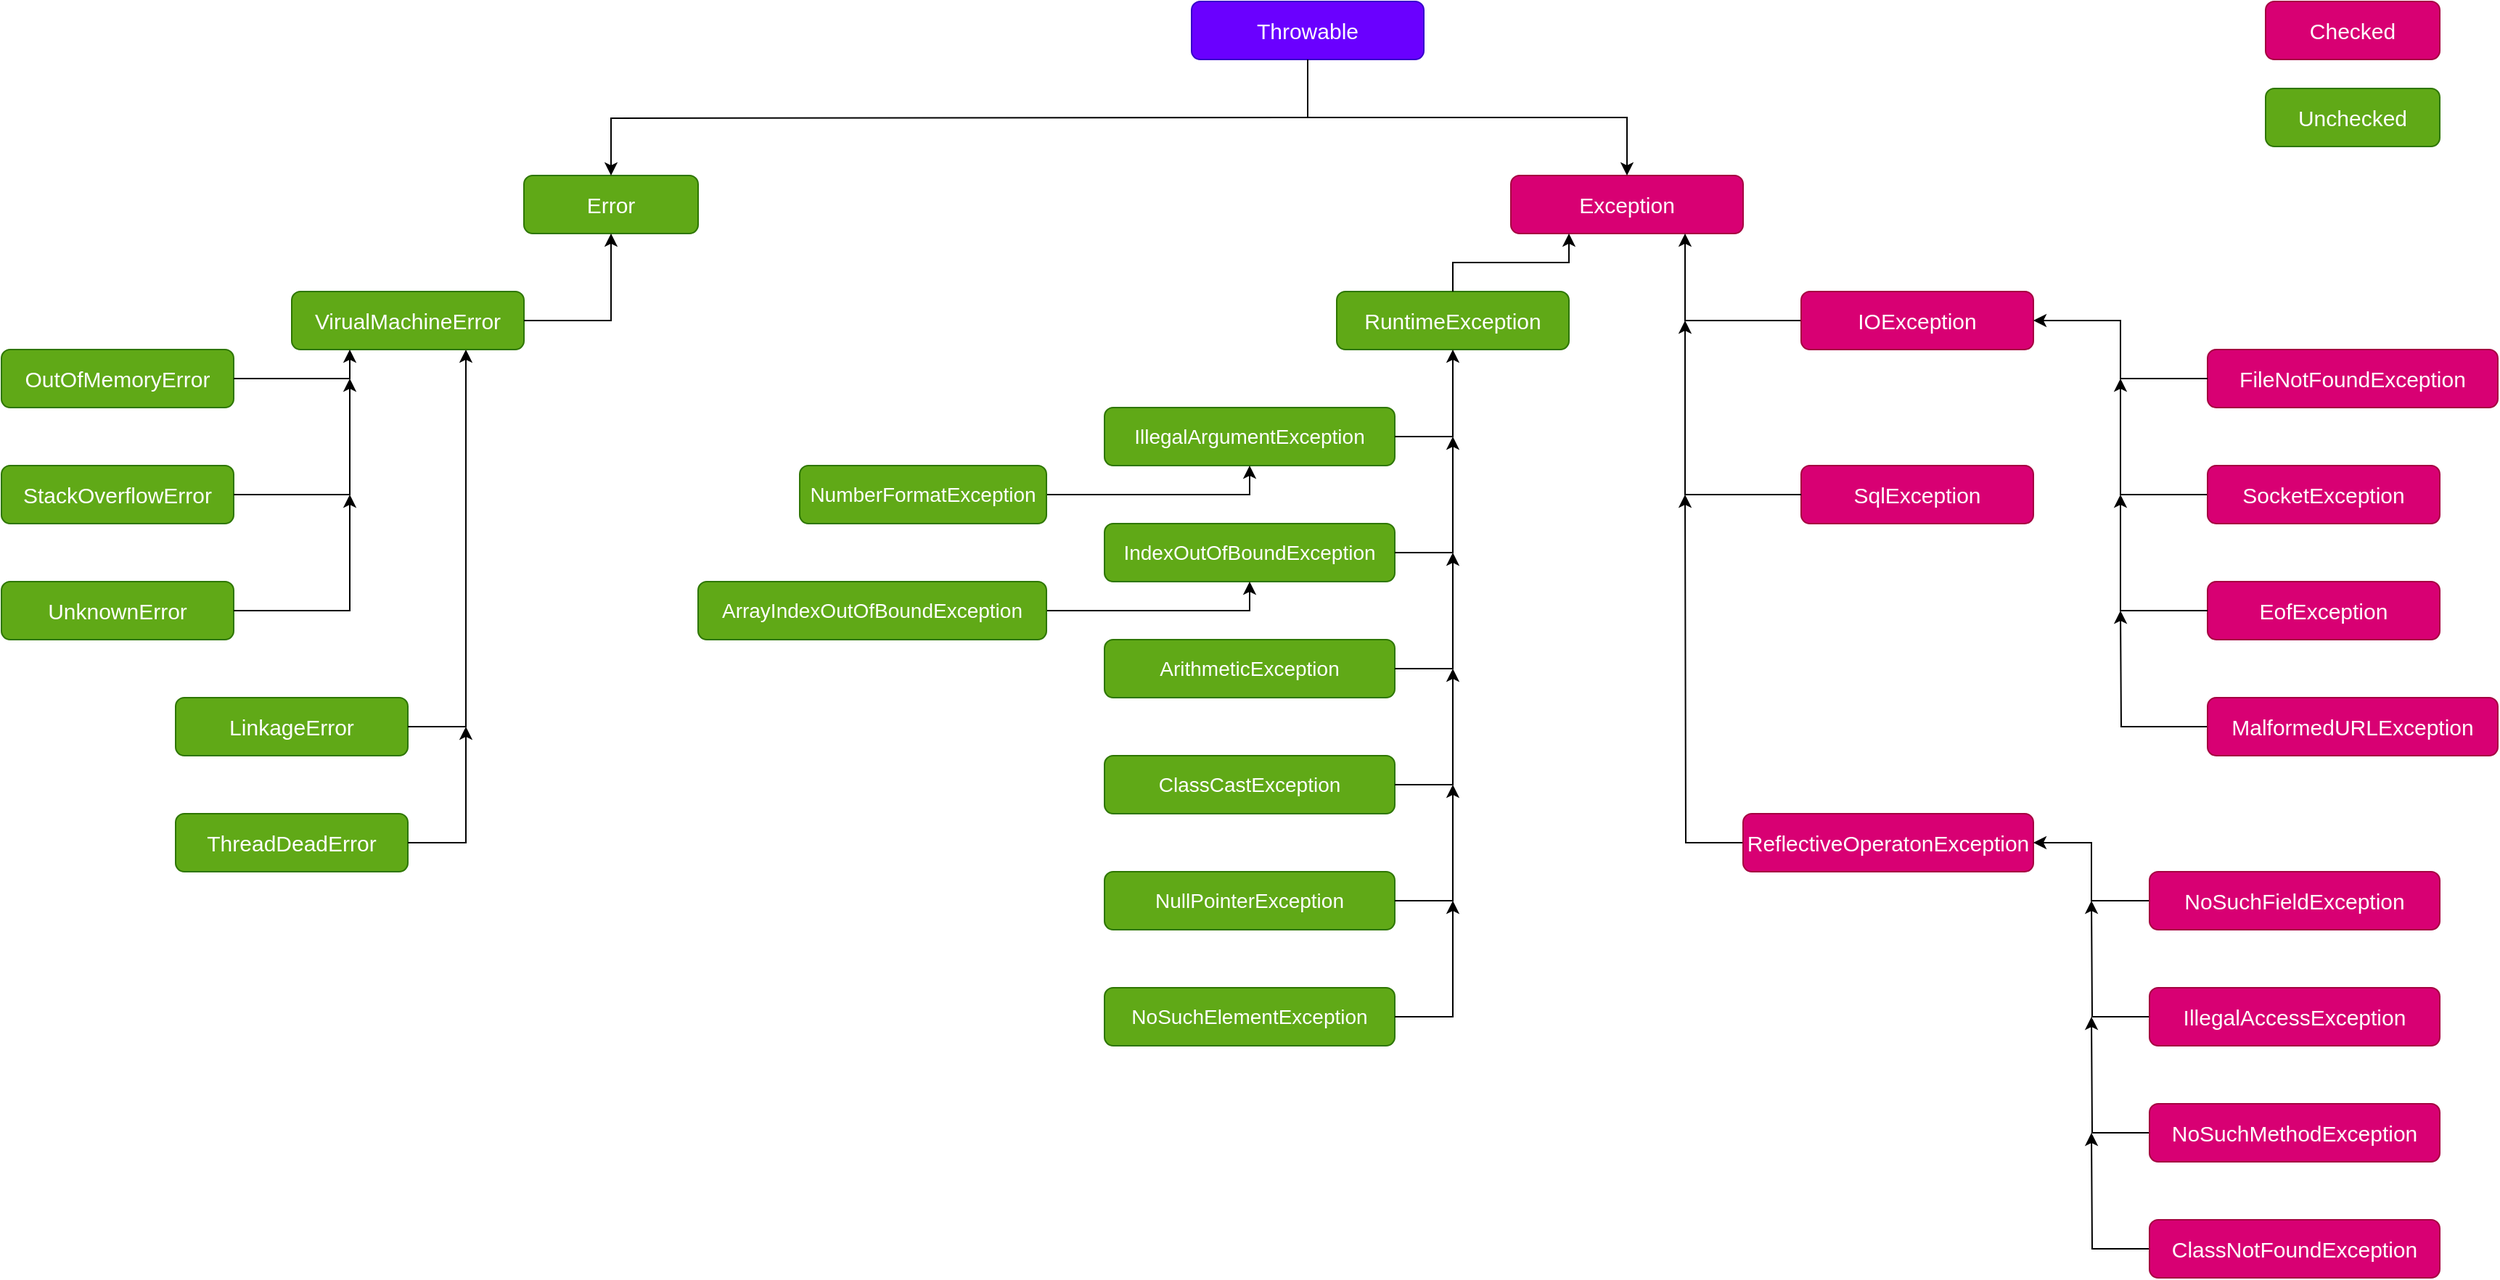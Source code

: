 <mxfile version="24.0.4" type="device">
  <diagram id="23iRSUPoRavnBvh4doch" name="Page-1">
    <mxGraphModel dx="1974" dy="669" grid="1" gridSize="10" guides="1" tooltips="1" connect="1" arrows="1" fold="1" page="1" pageScale="1" pageWidth="827" pageHeight="1169" math="0" shadow="0">
      <root>
        <mxCell id="0" />
        <mxCell id="1" parent="0" />
        <mxCell id="2HoKhNwtnJIrlUgpouuL-1" value="&lt;font style=&quot;font-size: 15px;&quot;&gt;Throwable&lt;/font&gt;" style="rounded=1;whiteSpace=wrap;html=1;fillColor=#6a00ff;strokeColor=#3700CC;fontColor=#ffffff;" vertex="1" parent="1">
          <mxGeometry x="260" y="40" width="160" height="40" as="geometry" />
        </mxCell>
        <mxCell id="2HoKhNwtnJIrlUgpouuL-2" value="&lt;font style=&quot;font-size: 15px;&quot;&gt;Exception&lt;/font&gt;" style="rounded=1;whiteSpace=wrap;html=1;fillColor=#d80073;strokeColor=#A50040;fontColor=#ffffff;" vertex="1" parent="1">
          <mxGeometry x="480" y="160" width="160" height="40" as="geometry" />
        </mxCell>
        <mxCell id="2HoKhNwtnJIrlUgpouuL-3" value="&lt;span style=&quot;font-size: 15px;&quot;&gt;Unchecked&lt;/span&gt;" style="rounded=1;whiteSpace=wrap;html=1;fillColor=#60a917;strokeColor=#2D7600;fontColor=#ffffff;" vertex="1" parent="1">
          <mxGeometry x="1000" y="100" width="120" height="40" as="geometry" />
        </mxCell>
        <mxCell id="2HoKhNwtnJIrlUgpouuL-4" value="&lt;span style=&quot;font-size: 15px;&quot;&gt;Checked&lt;/span&gt;" style="rounded=1;whiteSpace=wrap;html=1;fillColor=#d80073;strokeColor=#A50040;fontColor=#ffffff;" vertex="1" parent="1">
          <mxGeometry x="1000" y="40" width="120" height="40" as="geometry" />
        </mxCell>
        <mxCell id="2HoKhNwtnJIrlUgpouuL-5" value="" style="endArrow=classic;html=1;rounded=0;exitX=0.5;exitY=1;exitDx=0;exitDy=0;edgeStyle=orthogonalEdgeStyle;" edge="1" parent="1" source="2HoKhNwtnJIrlUgpouuL-1" target="2HoKhNwtnJIrlUgpouuL-2">
          <mxGeometry width="50" height="50" relative="1" as="geometry">
            <mxPoint x="390" y="310" as="sourcePoint" />
            <mxPoint x="440" y="260" as="targetPoint" />
          </mxGeometry>
        </mxCell>
        <mxCell id="2HoKhNwtnJIrlUgpouuL-6" value="&lt;font style=&quot;font-size: 15px;&quot;&gt;RuntimeException&lt;/font&gt;" style="rounded=1;whiteSpace=wrap;html=1;fillColor=#60a917;strokeColor=#2D7600;fontColor=#ffffff;" vertex="1" parent="1">
          <mxGeometry x="360" y="240" width="160" height="40" as="geometry" />
        </mxCell>
        <mxCell id="2HoKhNwtnJIrlUgpouuL-7" value="&lt;span style=&quot;font-size: 15px;&quot;&gt;Error&lt;/span&gt;" style="rounded=1;whiteSpace=wrap;html=1;fillColor=#60a917;strokeColor=#2D7600;fontColor=#ffffff;" vertex="1" parent="1">
          <mxGeometry x="-200" y="160" width="120" height="40" as="geometry" />
        </mxCell>
        <mxCell id="2HoKhNwtnJIrlUgpouuL-8" value="" style="endArrow=classic;html=1;rounded=0;edgeStyle=orthogonalEdgeStyle;entryX=0.5;entryY=0;entryDx=0;entryDy=0;" edge="1" parent="1" target="2HoKhNwtnJIrlUgpouuL-7">
          <mxGeometry width="50" height="50" relative="1" as="geometry">
            <mxPoint x="340" y="120" as="sourcePoint" />
            <mxPoint x="590" y="170" as="targetPoint" />
          </mxGeometry>
        </mxCell>
        <mxCell id="2HoKhNwtnJIrlUgpouuL-9" value="&lt;span style=&quot;font-size: 15px;&quot;&gt;OutOfMemoryError&lt;/span&gt;" style="rounded=1;whiteSpace=wrap;html=1;fillColor=#60a917;strokeColor=#2D7600;fontColor=#ffffff;" vertex="1" parent="1">
          <mxGeometry x="-560" y="280" width="160" height="40" as="geometry" />
        </mxCell>
        <mxCell id="2HoKhNwtnJIrlUgpouuL-11" value="&lt;span style=&quot;font-size: 15px;&quot;&gt;StackOverflowError&lt;/span&gt;" style="rounded=1;whiteSpace=wrap;html=1;fillColor=#60a917;strokeColor=#2D7600;fontColor=#ffffff;" vertex="1" parent="1">
          <mxGeometry x="-560" y="360" width="160" height="40" as="geometry" />
        </mxCell>
        <mxCell id="2HoKhNwtnJIrlUgpouuL-12" value="&lt;span style=&quot;font-size: 15px;&quot;&gt;LinkageError&lt;/span&gt;" style="rounded=1;whiteSpace=wrap;html=1;fillColor=#60a917;strokeColor=#2D7600;fontColor=#ffffff;" vertex="1" parent="1">
          <mxGeometry x="-440" y="520" width="160" height="40" as="geometry" />
        </mxCell>
        <mxCell id="2HoKhNwtnJIrlUgpouuL-13" value="" style="endArrow=classic;html=1;rounded=0;exitX=1;exitY=0.5;exitDx=0;exitDy=0;" edge="1" parent="1" source="2HoKhNwtnJIrlUgpouuL-11">
          <mxGeometry width="50" height="50" relative="1" as="geometry">
            <mxPoint x="-110" y="270" as="sourcePoint" />
            <mxPoint x="-320" y="300" as="targetPoint" />
            <Array as="points">
              <mxPoint x="-320" y="380" />
            </Array>
          </mxGeometry>
        </mxCell>
        <mxCell id="2HoKhNwtnJIrlUgpouuL-15" value="" style="endArrow=classic;html=1;rounded=0;entryX=0.75;entryY=1;entryDx=0;entryDy=0;exitX=1;exitY=0.5;exitDx=0;exitDy=0;" edge="1" parent="1" source="2HoKhNwtnJIrlUgpouuL-12" target="2HoKhNwtnJIrlUgpouuL-46">
          <mxGeometry width="50" height="50" relative="1" as="geometry">
            <mxPoint x="-240" y="540" as="sourcePoint" />
            <mxPoint x="-140" y="260" as="targetPoint" />
            <Array as="points">
              <mxPoint x="-240" y="540" />
              <mxPoint x="-240" y="440" />
            </Array>
          </mxGeometry>
        </mxCell>
        <mxCell id="2HoKhNwtnJIrlUgpouuL-16" value="" style="endArrow=classic;html=1;rounded=0;exitX=0.5;exitY=0;exitDx=0;exitDy=0;entryX=0.25;entryY=1;entryDx=0;entryDy=0;" edge="1" parent="1" source="2HoKhNwtnJIrlUgpouuL-6" target="2HoKhNwtnJIrlUgpouuL-2">
          <mxGeometry width="50" height="50" relative="1" as="geometry">
            <mxPoint x="440" y="300" as="sourcePoint" />
            <mxPoint x="490" y="250" as="targetPoint" />
            <Array as="points">
              <mxPoint x="440" y="220" />
              <mxPoint x="520" y="220" />
            </Array>
          </mxGeometry>
        </mxCell>
        <mxCell id="2HoKhNwtnJIrlUgpouuL-17" value="&lt;font style=&quot;font-size: 14px;&quot;&gt;IllegalArgumentException&lt;/font&gt;" style="rounded=1;whiteSpace=wrap;html=1;fillColor=#60a917;strokeColor=#2D7600;fontColor=#ffffff;" vertex="1" parent="1">
          <mxGeometry x="200" y="320" width="200" height="40" as="geometry" />
        </mxCell>
        <mxCell id="2HoKhNwtnJIrlUgpouuL-18" value="" style="endArrow=classic;html=1;rounded=0;entryX=0.5;entryY=1;entryDx=0;entryDy=0;exitX=1;exitY=0.5;exitDx=0;exitDy=0;" edge="1" parent="1" source="2HoKhNwtnJIrlUgpouuL-17" target="2HoKhNwtnJIrlUgpouuL-6">
          <mxGeometry width="50" height="50" relative="1" as="geometry">
            <mxPoint x="500" y="340" as="sourcePoint" />
            <mxPoint x="500" y="280" as="targetPoint" />
            <Array as="points">
              <mxPoint x="440" y="340" />
            </Array>
          </mxGeometry>
        </mxCell>
        <mxCell id="2HoKhNwtnJIrlUgpouuL-19" value="&lt;font style=&quot;font-size: 14px;&quot;&gt;IndexOutOfBoundException&lt;/font&gt;" style="rounded=1;whiteSpace=wrap;html=1;fillColor=#60a917;strokeColor=#2D7600;fontColor=#ffffff;" vertex="1" parent="1">
          <mxGeometry x="200" y="400" width="200" height="40" as="geometry" />
        </mxCell>
        <mxCell id="2HoKhNwtnJIrlUgpouuL-20" value="" style="endArrow=classic;html=1;rounded=0;exitX=1;exitY=0.5;exitDx=0;exitDy=0;" edge="1" parent="1" source="2HoKhNwtnJIrlUgpouuL-19">
          <mxGeometry width="50" height="50" relative="1" as="geometry">
            <mxPoint x="360" y="300" as="sourcePoint" />
            <mxPoint x="440" y="340" as="targetPoint" />
            <Array as="points">
              <mxPoint x="440" y="420" />
            </Array>
          </mxGeometry>
        </mxCell>
        <mxCell id="2HoKhNwtnJIrlUgpouuL-22" value="&lt;font style=&quot;font-size: 14px;&quot;&gt;ArithmeticException&lt;/font&gt;" style="rounded=1;whiteSpace=wrap;html=1;fillColor=#60a917;strokeColor=#2D7600;fontColor=#ffffff;" vertex="1" parent="1">
          <mxGeometry x="200" y="480" width="200" height="40" as="geometry" />
        </mxCell>
        <mxCell id="2HoKhNwtnJIrlUgpouuL-24" value="" style="edgeStyle=orthogonalEdgeStyle;rounded=0;orthogonalLoop=1;jettySize=auto;html=1;entryX=0.5;entryY=1;entryDx=0;entryDy=0;" edge="1" parent="1" source="2HoKhNwtnJIrlUgpouuL-23" target="2HoKhNwtnJIrlUgpouuL-17">
          <mxGeometry relative="1" as="geometry" />
        </mxCell>
        <mxCell id="2HoKhNwtnJIrlUgpouuL-23" value="&lt;font style=&quot;font-size: 14px;&quot;&gt;NumberFormatException&lt;/font&gt;" style="rounded=1;whiteSpace=wrap;html=1;fillColor=#60a917;strokeColor=#2D7600;fontColor=#ffffff;" vertex="1" parent="1">
          <mxGeometry x="-10" y="360" width="170" height="40" as="geometry" />
        </mxCell>
        <mxCell id="2HoKhNwtnJIrlUgpouuL-26" value="" style="edgeStyle=orthogonalEdgeStyle;rounded=0;orthogonalLoop=1;jettySize=auto;html=1;entryX=0.5;entryY=1;entryDx=0;entryDy=0;" edge="1" parent="1" source="2HoKhNwtnJIrlUgpouuL-25" target="2HoKhNwtnJIrlUgpouuL-19">
          <mxGeometry relative="1" as="geometry" />
        </mxCell>
        <mxCell id="2HoKhNwtnJIrlUgpouuL-25" value="&lt;font style=&quot;font-size: 14px;&quot;&gt;ArrayIndexOutOfBoundException&lt;/font&gt;" style="rounded=1;whiteSpace=wrap;html=1;fillColor=#60a917;strokeColor=#2D7600;fontColor=#ffffff;" vertex="1" parent="1">
          <mxGeometry x="-80" y="440" width="240" height="40" as="geometry" />
        </mxCell>
        <mxCell id="2HoKhNwtnJIrlUgpouuL-27" value="" style="endArrow=classic;html=1;rounded=0;exitX=1;exitY=0.5;exitDx=0;exitDy=0;" edge="1" parent="1" source="2HoKhNwtnJIrlUgpouuL-22">
          <mxGeometry width="50" height="50" relative="1" as="geometry">
            <mxPoint x="410" y="430" as="sourcePoint" />
            <mxPoint x="440" y="420" as="targetPoint" />
            <Array as="points">
              <mxPoint x="440" y="500" />
            </Array>
          </mxGeometry>
        </mxCell>
        <mxCell id="2HoKhNwtnJIrlUgpouuL-29" value="" style="edgeStyle=orthogonalEdgeStyle;rounded=0;orthogonalLoop=1;jettySize=auto;html=1;entryX=0.75;entryY=1;entryDx=0;entryDy=0;" edge="1" parent="1" source="2HoKhNwtnJIrlUgpouuL-28" target="2HoKhNwtnJIrlUgpouuL-2">
          <mxGeometry relative="1" as="geometry" />
        </mxCell>
        <mxCell id="2HoKhNwtnJIrlUgpouuL-28" value="&lt;font style=&quot;font-size: 15px;&quot;&gt;IOException&lt;/font&gt;" style="rounded=1;whiteSpace=wrap;html=1;fillColor=#d80073;strokeColor=#A50040;fontColor=#ffffff;" vertex="1" parent="1">
          <mxGeometry x="680" y="240" width="160" height="40" as="geometry" />
        </mxCell>
        <mxCell id="2HoKhNwtnJIrlUgpouuL-30" value="&lt;font style=&quot;font-size: 15px;&quot;&gt;FileNotFoundException&lt;/font&gt;" style="rounded=1;whiteSpace=wrap;html=1;fillColor=#d80073;strokeColor=#A50040;fontColor=#ffffff;" vertex="1" parent="1">
          <mxGeometry x="960" y="280" width="200" height="40" as="geometry" />
        </mxCell>
        <mxCell id="2HoKhNwtnJIrlUgpouuL-31" value="" style="endArrow=classic;html=1;rounded=0;entryX=1;entryY=0.5;entryDx=0;entryDy=0;exitX=0;exitY=0.5;exitDx=0;exitDy=0;edgeStyle=orthogonalEdgeStyle;" edge="1" parent="1" source="2HoKhNwtnJIrlUgpouuL-30" target="2HoKhNwtnJIrlUgpouuL-28">
          <mxGeometry width="50" height="50" relative="1" as="geometry">
            <mxPoint x="1060" y="250" as="sourcePoint" />
            <mxPoint x="400" y="360" as="targetPoint" />
          </mxGeometry>
        </mxCell>
        <mxCell id="2HoKhNwtnJIrlUgpouuL-34" value="" style="rounded=0;orthogonalLoop=1;jettySize=auto;html=1;exitX=0;exitY=0.5;exitDx=0;exitDy=0;edgeStyle=orthogonalEdgeStyle;" edge="1" parent="1" source="2HoKhNwtnJIrlUgpouuL-32">
          <mxGeometry relative="1" as="geometry">
            <mxPoint x="900" y="300" as="targetPoint" />
            <Array as="points">
              <mxPoint x="900" y="380" />
              <mxPoint x="900" y="300" />
            </Array>
          </mxGeometry>
        </mxCell>
        <mxCell id="2HoKhNwtnJIrlUgpouuL-32" value="&lt;font style=&quot;font-size: 15px;&quot;&gt;SocketException&lt;/font&gt;" style="rounded=1;whiteSpace=wrap;html=1;fillColor=#d80073;strokeColor=#A50040;fontColor=#ffffff;" vertex="1" parent="1">
          <mxGeometry x="960" y="360" width="160" height="40" as="geometry" />
        </mxCell>
        <mxCell id="2HoKhNwtnJIrlUgpouuL-35" value="&lt;font style=&quot;font-size: 15px;&quot;&gt;SqlException&lt;/font&gt;" style="rounded=1;whiteSpace=wrap;html=1;fillColor=#d80073;strokeColor=#A50040;fontColor=#ffffff;" vertex="1" parent="1">
          <mxGeometry x="680" y="360" width="160" height="40" as="geometry" />
        </mxCell>
        <mxCell id="2HoKhNwtnJIrlUgpouuL-36" value="" style="endArrow=classic;html=1;rounded=0;exitX=0;exitY=0.5;exitDx=0;exitDy=0;" edge="1" parent="1" source="2HoKhNwtnJIrlUgpouuL-35">
          <mxGeometry width="50" height="50" relative="1" as="geometry">
            <mxPoint x="580" y="410" as="sourcePoint" />
            <mxPoint x="600" y="260" as="targetPoint" />
            <Array as="points">
              <mxPoint x="600" y="380" />
            </Array>
          </mxGeometry>
        </mxCell>
        <mxCell id="2HoKhNwtnJIrlUgpouuL-37" value="&lt;font style=&quot;font-size: 15px;&quot;&gt;EofException&lt;/font&gt;" style="rounded=1;whiteSpace=wrap;html=1;fillColor=#d80073;strokeColor=#A50040;fontColor=#ffffff;" vertex="1" parent="1">
          <mxGeometry x="960" y="440" width="160" height="40" as="geometry" />
        </mxCell>
        <mxCell id="2HoKhNwtnJIrlUgpouuL-38" value="" style="rounded=0;orthogonalLoop=1;jettySize=auto;html=1;exitX=0;exitY=0.5;exitDx=0;exitDy=0;" edge="1" parent="1" source="2HoKhNwtnJIrlUgpouuL-37">
          <mxGeometry relative="1" as="geometry">
            <mxPoint x="940" y="460" as="sourcePoint" />
            <mxPoint x="900" y="380" as="targetPoint" />
            <Array as="points">
              <mxPoint x="900" y="460" />
            </Array>
          </mxGeometry>
        </mxCell>
        <mxCell id="2HoKhNwtnJIrlUgpouuL-39" value="&lt;font style=&quot;font-size: 14px;&quot;&gt;ClassCastException&lt;/font&gt;" style="rounded=1;whiteSpace=wrap;html=1;fillColor=#60a917;strokeColor=#2D7600;fontColor=#ffffff;" vertex="1" parent="1">
          <mxGeometry x="200" y="560" width="200" height="40" as="geometry" />
        </mxCell>
        <mxCell id="2HoKhNwtnJIrlUgpouuL-40" value="" style="endArrow=classic;html=1;rounded=0;exitX=1;exitY=0.5;exitDx=0;exitDy=0;" edge="1" parent="1" source="2HoKhNwtnJIrlUgpouuL-39">
          <mxGeometry width="50" height="50" relative="1" as="geometry">
            <mxPoint x="410" y="510" as="sourcePoint" />
            <mxPoint x="440" y="500" as="targetPoint" />
            <Array as="points">
              <mxPoint x="440" y="580" />
            </Array>
          </mxGeometry>
        </mxCell>
        <mxCell id="2HoKhNwtnJIrlUgpouuL-41" value="&lt;font style=&quot;font-size: 14px;&quot;&gt;NullPointerException&lt;/font&gt;" style="rounded=1;whiteSpace=wrap;html=1;fillColor=#60a917;strokeColor=#2D7600;fontColor=#ffffff;" vertex="1" parent="1">
          <mxGeometry x="200" y="640" width="200" height="40" as="geometry" />
        </mxCell>
        <mxCell id="2HoKhNwtnJIrlUgpouuL-42" value="" style="endArrow=classic;html=1;rounded=0;exitX=1;exitY=0.5;exitDx=0;exitDy=0;" edge="1" parent="1" source="2HoKhNwtnJIrlUgpouuL-41">
          <mxGeometry width="50" height="50" relative="1" as="geometry">
            <mxPoint x="410" y="590" as="sourcePoint" />
            <mxPoint x="440" y="580" as="targetPoint" />
            <Array as="points">
              <mxPoint x="440" y="660" />
            </Array>
          </mxGeometry>
        </mxCell>
        <mxCell id="2HoKhNwtnJIrlUgpouuL-43" value="&lt;font style=&quot;font-size: 14px;&quot;&gt;NoSuchElementException&lt;/font&gt;" style="rounded=1;whiteSpace=wrap;html=1;fillColor=#60a917;strokeColor=#2D7600;fontColor=#ffffff;" vertex="1" parent="1">
          <mxGeometry x="200" y="720" width="200" height="40" as="geometry" />
        </mxCell>
        <mxCell id="2HoKhNwtnJIrlUgpouuL-44" value="" style="endArrow=classic;html=1;rounded=0;exitX=1;exitY=0.5;exitDx=0;exitDy=0;" edge="1" parent="1" source="2HoKhNwtnJIrlUgpouuL-43">
          <mxGeometry width="50" height="50" relative="1" as="geometry">
            <mxPoint x="410" y="670" as="sourcePoint" />
            <mxPoint x="440" y="660" as="targetPoint" />
            <Array as="points">
              <mxPoint x="440" y="740" />
            </Array>
          </mxGeometry>
        </mxCell>
        <mxCell id="2HoKhNwtnJIrlUgpouuL-45" value="&lt;span style=&quot;font-size: 15px;&quot;&gt;ThreadDeadError&lt;/span&gt;" style="rounded=1;whiteSpace=wrap;html=1;fillColor=#60a917;strokeColor=#2D7600;fontColor=#ffffff;" vertex="1" parent="1">
          <mxGeometry x="-440" y="600" width="160" height="40" as="geometry" />
        </mxCell>
        <mxCell id="2HoKhNwtnJIrlUgpouuL-46" value="&lt;span style=&quot;font-size: 15px;&quot;&gt;VirualMachineError&lt;/span&gt;" style="rounded=1;whiteSpace=wrap;html=1;fillColor=#60a917;strokeColor=#2D7600;fontColor=#ffffff;" vertex="1" parent="1">
          <mxGeometry x="-360" y="240" width="160" height="40" as="geometry" />
        </mxCell>
        <mxCell id="2HoKhNwtnJIrlUgpouuL-47" value="&lt;span style=&quot;font-size: 15px;&quot;&gt;UnknownError&lt;/span&gt;" style="rounded=1;whiteSpace=wrap;html=1;fillColor=#60a917;strokeColor=#2D7600;fontColor=#ffffff;" vertex="1" parent="1">
          <mxGeometry x="-560" y="440" width="160" height="40" as="geometry" />
        </mxCell>
        <mxCell id="2HoKhNwtnJIrlUgpouuL-48" value="" style="endArrow=classic;html=1;rounded=0;exitX=1;exitY=0.5;exitDx=0;exitDy=0;" edge="1" parent="1" source="2HoKhNwtnJIrlUgpouuL-45">
          <mxGeometry width="50" height="50" relative="1" as="geometry">
            <mxPoint x="-190" y="550" as="sourcePoint" />
            <mxPoint x="-240" y="540" as="targetPoint" />
            <Array as="points">
              <mxPoint x="-240" y="620" />
            </Array>
          </mxGeometry>
        </mxCell>
        <mxCell id="2HoKhNwtnJIrlUgpouuL-49" value="" style="endArrow=classic;html=1;rounded=0;exitX=1;exitY=0.5;exitDx=0;exitDy=0;entryX=0.5;entryY=1;entryDx=0;entryDy=0;" edge="1" parent="1" source="2HoKhNwtnJIrlUgpouuL-46" target="2HoKhNwtnJIrlUgpouuL-7">
          <mxGeometry width="50" height="50" relative="1" as="geometry">
            <mxPoint x="-190" y="510" as="sourcePoint" />
            <mxPoint x="-140" y="500" as="targetPoint" />
            <Array as="points">
              <mxPoint x="-140" y="260" />
            </Array>
          </mxGeometry>
        </mxCell>
        <mxCell id="2HoKhNwtnJIrlUgpouuL-50" value="" style="endArrow=classic;html=1;rounded=0;exitX=1;exitY=0.5;exitDx=0;exitDy=0;" edge="1" parent="1" source="2HoKhNwtnJIrlUgpouuL-47">
          <mxGeometry width="50" height="50" relative="1" as="geometry">
            <mxPoint x="-190" y="590" as="sourcePoint" />
            <mxPoint x="-320" y="380" as="targetPoint" />
            <Array as="points">
              <mxPoint x="-320" y="460" />
            </Array>
          </mxGeometry>
        </mxCell>
        <mxCell id="2HoKhNwtnJIrlUgpouuL-51" value="" style="endArrow=classic;html=1;rounded=0;exitX=1;exitY=0.5;exitDx=0;exitDy=0;entryX=0.25;entryY=1;entryDx=0;entryDy=0;" edge="1" parent="1" source="2HoKhNwtnJIrlUgpouuL-9" target="2HoKhNwtnJIrlUgpouuL-46">
          <mxGeometry width="50" height="50" relative="1" as="geometry">
            <mxPoint x="-360" y="360" as="sourcePoint" />
            <mxPoint x="-310" y="310" as="targetPoint" />
            <Array as="points">
              <mxPoint x="-320" y="300" />
            </Array>
          </mxGeometry>
        </mxCell>
        <mxCell id="2HoKhNwtnJIrlUgpouuL-53" style="edgeStyle=orthogonalEdgeStyle;rounded=0;orthogonalLoop=1;jettySize=auto;html=1;" edge="1" parent="1" source="2HoKhNwtnJIrlUgpouuL-52">
          <mxGeometry relative="1" as="geometry">
            <mxPoint x="600" y="380" as="targetPoint" />
          </mxGeometry>
        </mxCell>
        <mxCell id="2HoKhNwtnJIrlUgpouuL-52" value="&lt;font style=&quot;font-size: 15px;&quot;&gt;ReflectiveOperatonException&lt;/font&gt;" style="rounded=1;whiteSpace=wrap;html=1;fillColor=#d80073;strokeColor=#A50040;fontColor=#ffffff;" vertex="1" parent="1">
          <mxGeometry x="640" y="600" width="200" height="40" as="geometry" />
        </mxCell>
        <mxCell id="2HoKhNwtnJIrlUgpouuL-55" style="edgeStyle=orthogonalEdgeStyle;rounded=0;orthogonalLoop=1;jettySize=auto;html=1;exitX=0;exitY=0.5;exitDx=0;exitDy=0;entryX=1;entryY=0.5;entryDx=0;entryDy=0;" edge="1" parent="1" source="2HoKhNwtnJIrlUgpouuL-54" target="2HoKhNwtnJIrlUgpouuL-52">
          <mxGeometry relative="1" as="geometry" />
        </mxCell>
        <mxCell id="2HoKhNwtnJIrlUgpouuL-54" value="&lt;font style=&quot;font-size: 15px;&quot;&gt;NoSuchFieldException&lt;/font&gt;" style="rounded=1;whiteSpace=wrap;html=1;fillColor=#d80073;strokeColor=#A50040;fontColor=#ffffff;" vertex="1" parent="1">
          <mxGeometry x="920" y="640" width="200" height="40" as="geometry" />
        </mxCell>
        <mxCell id="2HoKhNwtnJIrlUgpouuL-57" style="edgeStyle=orthogonalEdgeStyle;rounded=0;orthogonalLoop=1;jettySize=auto;html=1;" edge="1" parent="1" source="2HoKhNwtnJIrlUgpouuL-56">
          <mxGeometry relative="1" as="geometry">
            <mxPoint x="880" y="660" as="targetPoint" />
          </mxGeometry>
        </mxCell>
        <mxCell id="2HoKhNwtnJIrlUgpouuL-56" value="&lt;font style=&quot;font-size: 15px;&quot;&gt;IllegalAccessException&lt;/font&gt;" style="rounded=1;whiteSpace=wrap;html=1;fillColor=#d80073;strokeColor=#A50040;fontColor=#ffffff;" vertex="1" parent="1">
          <mxGeometry x="920" y="720" width="200" height="40" as="geometry" />
        </mxCell>
        <mxCell id="2HoKhNwtnJIrlUgpouuL-59" style="edgeStyle=orthogonalEdgeStyle;rounded=0;orthogonalLoop=1;jettySize=auto;html=1;" edge="1" parent="1" source="2HoKhNwtnJIrlUgpouuL-58">
          <mxGeometry relative="1" as="geometry">
            <mxPoint x="880" y="740" as="targetPoint" />
          </mxGeometry>
        </mxCell>
        <mxCell id="2HoKhNwtnJIrlUgpouuL-58" value="&lt;font style=&quot;font-size: 15px;&quot;&gt;NoSuchMethodException&lt;/font&gt;" style="rounded=1;whiteSpace=wrap;html=1;fillColor=#d80073;strokeColor=#A50040;fontColor=#ffffff;" vertex="1" parent="1">
          <mxGeometry x="920" y="800" width="200" height="40" as="geometry" />
        </mxCell>
        <mxCell id="2HoKhNwtnJIrlUgpouuL-61" style="edgeStyle=orthogonalEdgeStyle;rounded=0;orthogonalLoop=1;jettySize=auto;html=1;" edge="1" parent="1" source="2HoKhNwtnJIrlUgpouuL-60">
          <mxGeometry relative="1" as="geometry">
            <mxPoint x="880" y="820" as="targetPoint" />
          </mxGeometry>
        </mxCell>
        <mxCell id="2HoKhNwtnJIrlUgpouuL-60" value="&lt;font style=&quot;font-size: 15px;&quot;&gt;ClassNotFoundException&lt;/font&gt;" style="rounded=1;whiteSpace=wrap;html=1;fillColor=#d80073;strokeColor=#A50040;fontColor=#ffffff;" vertex="1" parent="1">
          <mxGeometry x="920" y="880" width="200" height="40" as="geometry" />
        </mxCell>
        <mxCell id="2HoKhNwtnJIrlUgpouuL-63" style="edgeStyle=orthogonalEdgeStyle;rounded=0;orthogonalLoop=1;jettySize=auto;html=1;" edge="1" parent="1" source="2HoKhNwtnJIrlUgpouuL-62">
          <mxGeometry relative="1" as="geometry">
            <mxPoint x="900" y="460" as="targetPoint" />
          </mxGeometry>
        </mxCell>
        <mxCell id="2HoKhNwtnJIrlUgpouuL-62" value="&lt;font style=&quot;font-size: 15px;&quot;&gt;MalformedURLException&lt;/font&gt;" style="rounded=1;whiteSpace=wrap;html=1;fillColor=#d80073;strokeColor=#A50040;fontColor=#ffffff;" vertex="1" parent="1">
          <mxGeometry x="960" y="520" width="200" height="40" as="geometry" />
        </mxCell>
      </root>
    </mxGraphModel>
  </diagram>
</mxfile>
